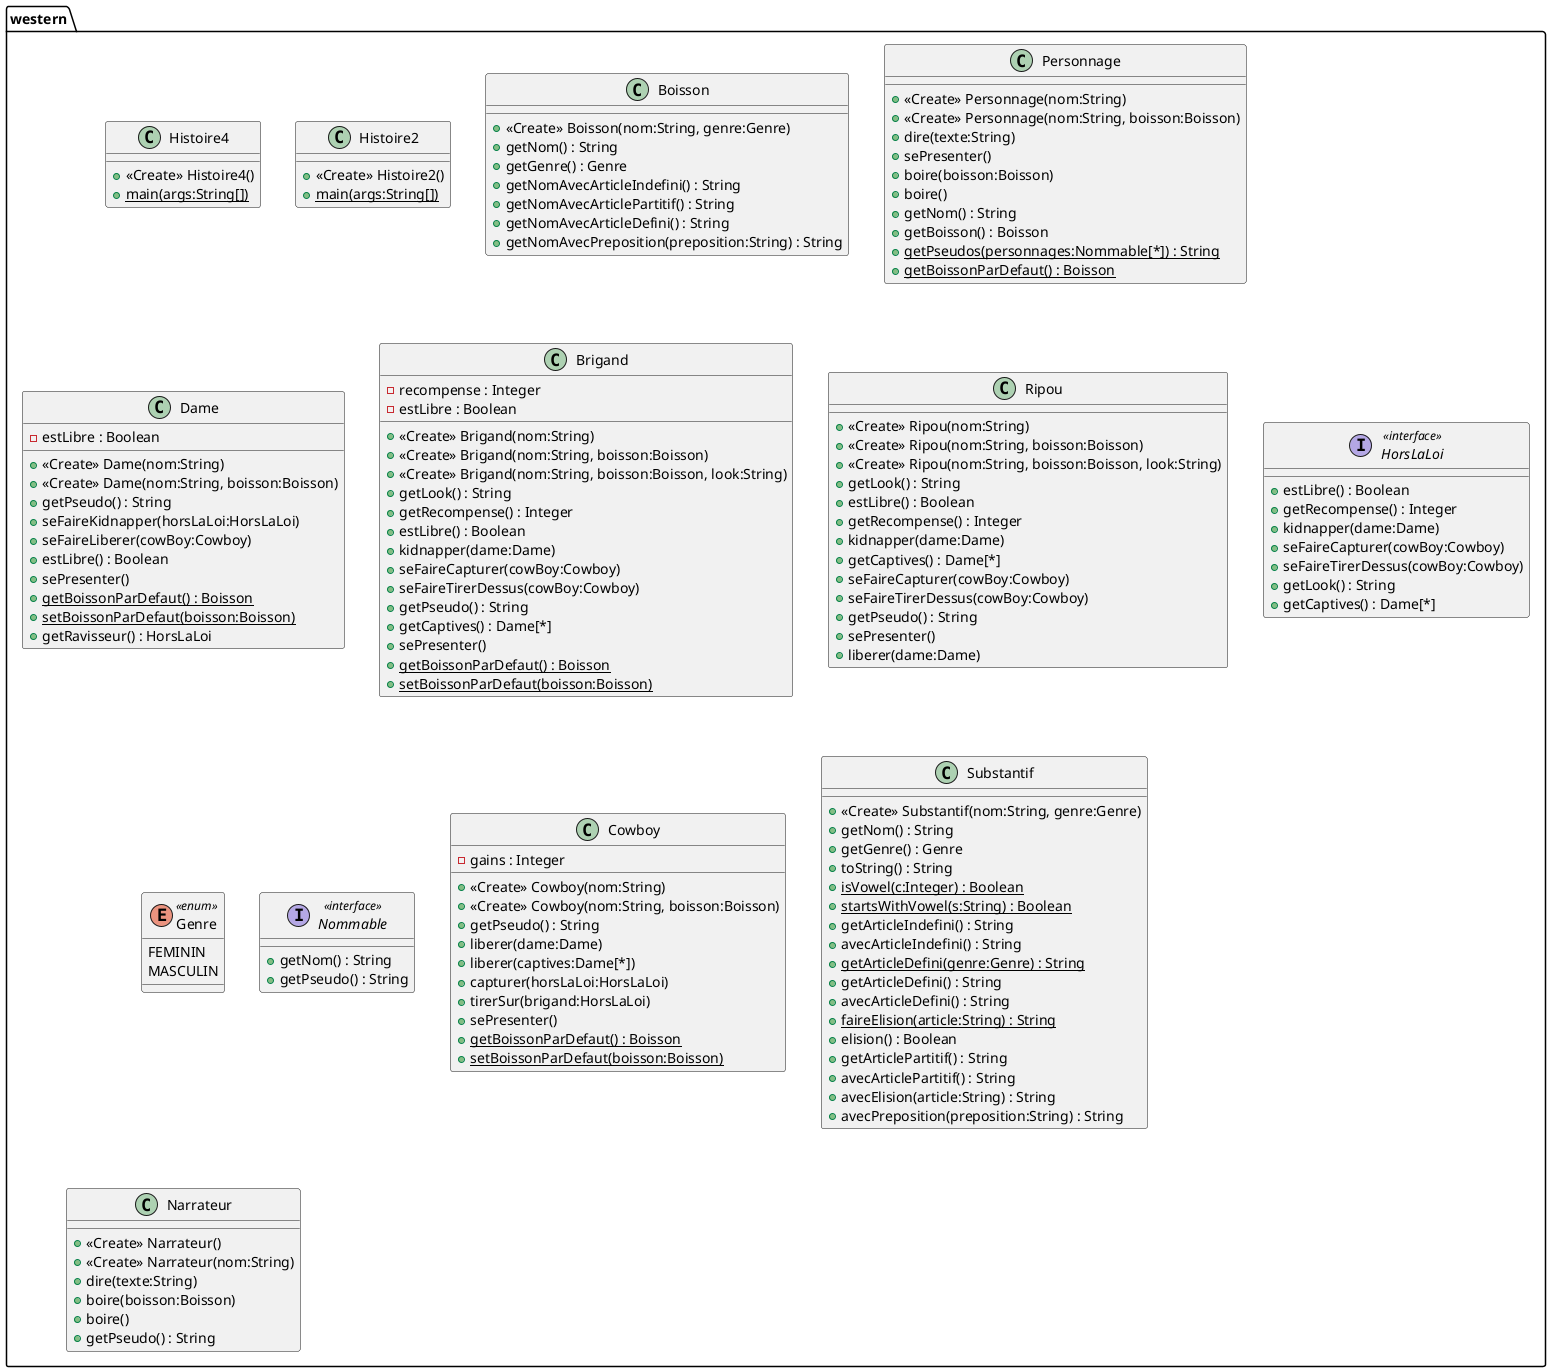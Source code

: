 @startuml

package [western]{
	class Histoire4{
+ <<Create>> Histoire4()
+ {static} main(args:String[])
}


class Histoire2{
+ <<Create>> Histoire2()
+ {static} main(args:String[])
}


class Boisson{
+ <<Create>> Boisson(nom:String, genre:Genre)
+  getNom() : String
+  getGenre() : Genre
+  getNomAvecArticleIndefini() : String
+  getNomAvecArticlePartitif() : String
+  getNomAvecArticleDefini() : String
+  getNomAvecPreposition(preposition:String) : String
}


class Personnage{
+ <<Create>> Personnage(nom:String)
+ <<Create>> Personnage(nom:String, boisson:Boisson)
+  dire(texte:String)
+  sePresenter()
+  boire(boisson:Boisson)
+  boire()
+  getNom() : String
+  getBoisson() : Boisson
+ {static} getPseudos(personnages:Nommable[*]) : String
+ {static} getBoissonParDefaut() : Boisson
}


class Dame{
	-  estLibre : Boolean 
+ <<Create>> Dame(nom:String)
+ <<Create>> Dame(nom:String, boisson:Boisson)
+  getPseudo() : String
+  seFaireKidnapper(horsLaLoi:HorsLaLoi)
+  seFaireLiberer(cowBoy:Cowboy)
+  estLibre() : Boolean
+  sePresenter()
+ {static} getBoissonParDefaut() : Boisson
+ {static} setBoissonParDefaut(boisson:Boisson)
+  getRavisseur() : HorsLaLoi
}


class Brigand{
	-  recompense : Integer 
	-  estLibre : Boolean 
+ <<Create>> Brigand(nom:String)
+ <<Create>> Brigand(nom:String, boisson:Boisson)
+ <<Create>> Brigand(nom:String, boisson:Boisson, look:String)
+  getLook() : String
+  getRecompense() : Integer
+  estLibre() : Boolean
+  kidnapper(dame:Dame)
+  seFaireCapturer(cowBoy:Cowboy)
+  seFaireTirerDessus(cowBoy:Cowboy)
+  getPseudo() : String
+  getCaptives() : Dame[*]
+  sePresenter()
+ {static} getBoissonParDefaut() : Boisson
+ {static} setBoissonParDefaut(boisson:Boisson)
}


class Ripou{
+ <<Create>> Ripou(nom:String)
+ <<Create>> Ripou(nom:String, boisson:Boisson)
+ <<Create>> Ripou(nom:String, boisson:Boisson, look:String)
+  getLook() : String
+  estLibre() : Boolean
+  getRecompense() : Integer
+  kidnapper(dame:Dame)
+  getCaptives() : Dame[*]
+  seFaireCapturer(cowBoy:Cowboy)
+  seFaireTirerDessus(cowBoy:Cowboy)
+  getPseudo() : String
+  sePresenter()
+  liberer(dame:Dame)
}


interface HorsLaLoi <<interface>>{
+  estLibre() : Boolean
+  getRecompense() : Integer
+  kidnapper(dame:Dame)
+  seFaireCapturer(cowBoy:Cowboy)
+  seFaireTirerDessus(cowBoy:Cowboy)
+  getLook() : String
+  getCaptives() : Dame[*]
}


enum Genre <<enum>>{
	FEMININ
	MASCULIN
}


interface Nommable <<interface>>{
+  getNom() : String
+  getPseudo() : String
}


class Cowboy{
	-  gains : Integer 
+ <<Create>> Cowboy(nom:String)
+ <<Create>> Cowboy(nom:String, boisson:Boisson)
+  getPseudo() : String
+  liberer(dame:Dame)
+  liberer(captives:Dame[*])
+  capturer(horsLaLoi:HorsLaLoi)
+  tirerSur(brigand:HorsLaLoi)
+  sePresenter()
+ {static} getBoissonParDefaut() : Boisson
+ {static} setBoissonParDefaut(boisson:Boisson)
}


class Substantif{
+ <<Create>> Substantif(nom:String, genre:Genre)
+  getNom() : String
+  getGenre() : Genre
+  toString() : String
+ {static} isVowel(c:Integer) : Boolean
+ {static} startsWithVowel(s:String) : Boolean
+  getArticleIndefini() : String
+  avecArticleIndefini() : String
+ {static} getArticleDefini(genre:Genre) : String
+  getArticleDefini() : String
+  avecArticleDefini() : String
+ {static} faireElision(article:String) : String
+  elision() : Boolean
+  getArticlePartitif() : String
+  avecArticlePartitif() : String
+  avecElision(article:String) : String
+  avecPreposition(preposition:String) : String
}


class Narrateur{
+ <<Create>> Narrateur()
+ <<Create>> Narrateur(nom:String)
+  dire(texte:String)
+  boire(boisson:Boisson)
+  boire()
+  getPseudo() : String
}


}
@enduml
